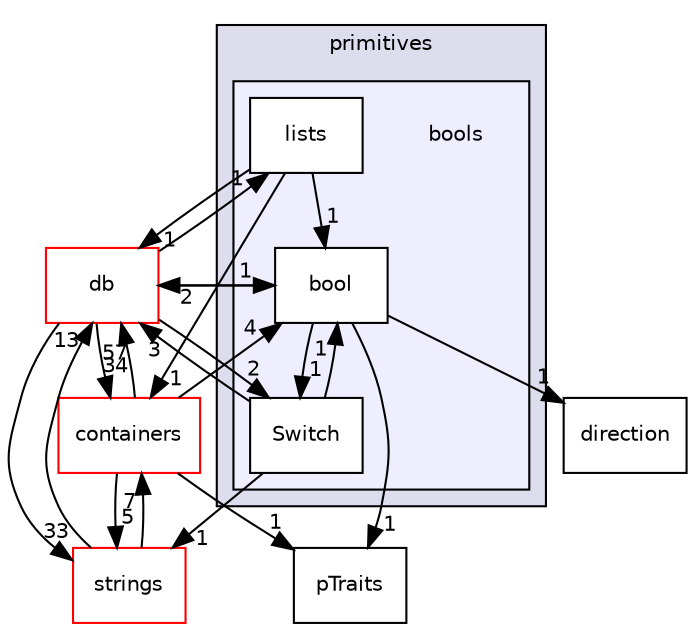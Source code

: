 digraph "src/OpenFOAM/primitives/bools" {
  bgcolor=transparent;
  compound=true
  node [ fontsize="10", fontname="Helvetica"];
  edge [ labelfontsize="10", labelfontname="Helvetica"];
  subgraph clusterdir_3e50f45338116b169052b428016851aa {
    graph [ bgcolor="#ddddee", pencolor="black", label="primitives" fontname="Helvetica", fontsize="10", URL="dir_3e50f45338116b169052b428016851aa.html"]
  subgraph clusterdir_a082e25d5e52ccf3d098e28b00b761b2 {
    graph [ bgcolor="#eeeeff", pencolor="black", label="" URL="dir_a082e25d5e52ccf3d098e28b00b761b2.html"];
    dir_a082e25d5e52ccf3d098e28b00b761b2 [shape=plaintext label="bools"];
    dir_dfea02e4c07783fd1810acf1b0315fa4 [shape=box label="bool" color="black" fillcolor="white" style="filled" URL="dir_dfea02e4c07783fd1810acf1b0315fa4.html"];
    dir_0c075e68499f2ceb3da6fe95813da813 [shape=box label="lists" color="black" fillcolor="white" style="filled" URL="dir_0c075e68499f2ceb3da6fe95813da813.html"];
    dir_4207e64223f749d27084f587f926896f [shape=box label="Switch" color="black" fillcolor="white" style="filled" URL="dir_4207e64223f749d27084f587f926896f.html"];
  }
  }
  dir_19dbf0591cffda9f7a5a990739e1850d [shape=box label="direction" URL="dir_19dbf0591cffda9f7a5a990739e1850d.html"];
  dir_19d0872053bde092be81d7fe3f56cbf7 [shape=box label="containers" color="red" URL="dir_19d0872053bde092be81d7fe3f56cbf7.html"];
  dir_ce1ee507886310df0e74ee2e624fbc88 [shape=box label="strings" color="red" URL="dir_ce1ee507886310df0e74ee2e624fbc88.html"];
  dir_63c634f7a7cfd679ac26c67fb30fc32f [shape=box label="db" color="red" URL="dir_63c634f7a7cfd679ac26c67fb30fc32f.html"];
  dir_a71222f4f105181f964ceb320add37f5 [shape=box label="pTraits" URL="dir_a71222f4f105181f964ceb320add37f5.html"];
  dir_19d0872053bde092be81d7fe3f56cbf7->dir_ce1ee507886310df0e74ee2e624fbc88 [headlabel="5", labeldistance=1.5 headhref="dir_001901_002401.html"];
  dir_19d0872053bde092be81d7fe3f56cbf7->dir_63c634f7a7cfd679ac26c67fb30fc32f [headlabel="57", labeldistance=1.5 headhref="dir_001901_001952.html"];
  dir_19d0872053bde092be81d7fe3f56cbf7->dir_a71222f4f105181f964ceb320add37f5 [headlabel="1", labeldistance=1.5 headhref="dir_001901_002372.html"];
  dir_19d0872053bde092be81d7fe3f56cbf7->dir_dfea02e4c07783fd1810acf1b0315fa4 [headlabel="4", labeldistance=1.5 headhref="dir_001901_002326.html"];
  dir_ce1ee507886310df0e74ee2e624fbc88->dir_19d0872053bde092be81d7fe3f56cbf7 [headlabel="7", labeldistance=1.5 headhref="dir_002401_001901.html"];
  dir_ce1ee507886310df0e74ee2e624fbc88->dir_63c634f7a7cfd679ac26c67fb30fc32f [headlabel="13", labeldistance=1.5 headhref="dir_002401_001952.html"];
  dir_63c634f7a7cfd679ac26c67fb30fc32f->dir_19d0872053bde092be81d7fe3f56cbf7 [headlabel="34", labeldistance=1.5 headhref="dir_001952_001901.html"];
  dir_63c634f7a7cfd679ac26c67fb30fc32f->dir_ce1ee507886310df0e74ee2e624fbc88 [headlabel="33", labeldistance=1.5 headhref="dir_001952_002401.html"];
  dir_63c634f7a7cfd679ac26c67fb30fc32f->dir_4207e64223f749d27084f587f926896f [headlabel="2", labeldistance=1.5 headhref="dir_001952_002328.html"];
  dir_63c634f7a7cfd679ac26c67fb30fc32f->dir_0c075e68499f2ceb3da6fe95813da813 [headlabel="1", labeldistance=1.5 headhref="dir_001952_002327.html"];
  dir_63c634f7a7cfd679ac26c67fb30fc32f->dir_dfea02e4c07783fd1810acf1b0315fa4 [headlabel="1", labeldistance=1.5 headhref="dir_001952_002326.html"];
  dir_4207e64223f749d27084f587f926896f->dir_ce1ee507886310df0e74ee2e624fbc88 [headlabel="1", labeldistance=1.5 headhref="dir_002328_002401.html"];
  dir_4207e64223f749d27084f587f926896f->dir_63c634f7a7cfd679ac26c67fb30fc32f [headlabel="3", labeldistance=1.5 headhref="dir_002328_001952.html"];
  dir_4207e64223f749d27084f587f926896f->dir_dfea02e4c07783fd1810acf1b0315fa4 [headlabel="1", labeldistance=1.5 headhref="dir_002328_002326.html"];
  dir_0c075e68499f2ceb3da6fe95813da813->dir_19d0872053bde092be81d7fe3f56cbf7 [headlabel="1", labeldistance=1.5 headhref="dir_002327_001901.html"];
  dir_0c075e68499f2ceb3da6fe95813da813->dir_63c634f7a7cfd679ac26c67fb30fc32f [headlabel="1", labeldistance=1.5 headhref="dir_002327_001952.html"];
  dir_0c075e68499f2ceb3da6fe95813da813->dir_dfea02e4c07783fd1810acf1b0315fa4 [headlabel="1", labeldistance=1.5 headhref="dir_002327_002326.html"];
  dir_dfea02e4c07783fd1810acf1b0315fa4->dir_19dbf0591cffda9f7a5a990739e1850d [headlabel="1", labeldistance=1.5 headhref="dir_002326_002337.html"];
  dir_dfea02e4c07783fd1810acf1b0315fa4->dir_63c634f7a7cfd679ac26c67fb30fc32f [headlabel="2", labeldistance=1.5 headhref="dir_002326_001952.html"];
  dir_dfea02e4c07783fd1810acf1b0315fa4->dir_a71222f4f105181f964ceb320add37f5 [headlabel="1", labeldistance=1.5 headhref="dir_002326_002372.html"];
  dir_dfea02e4c07783fd1810acf1b0315fa4->dir_4207e64223f749d27084f587f926896f [headlabel="1", labeldistance=1.5 headhref="dir_002326_002328.html"];
}
